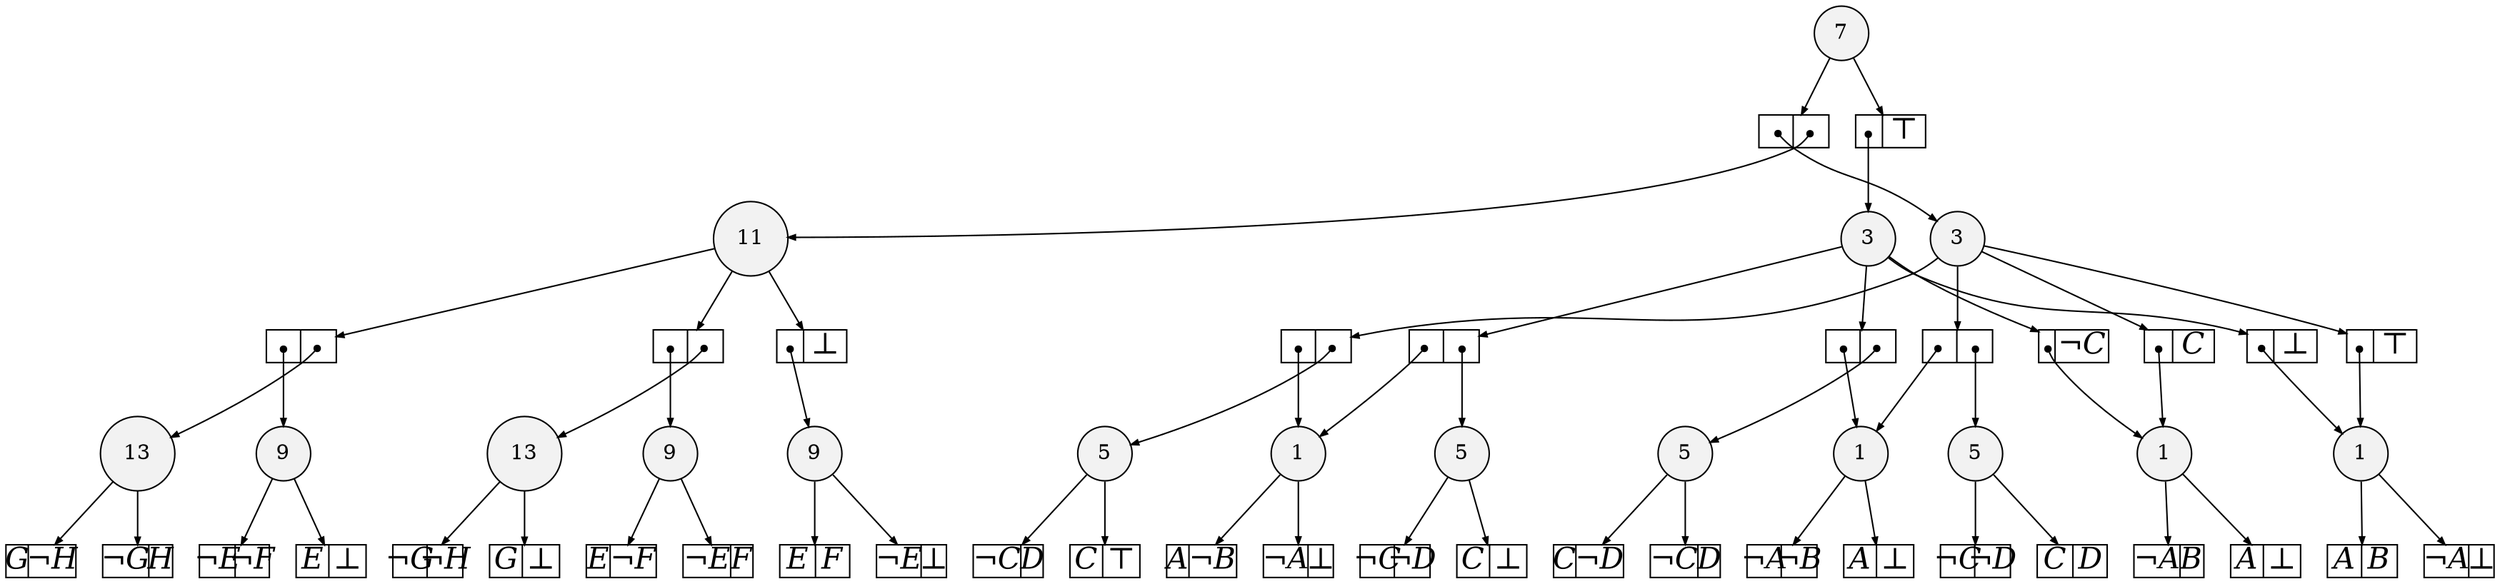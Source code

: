 
digraph sdd {

overlap=false

{rank=same; n69 n44 }
{rank=same; n70 }
{rank=same; n58 n55 n63 }
{rank=same; n71 }
{rank=same; n22 n47 n46 n39 }
{rank=same; n40 n48 }
{rank=same; n24 n29 n19 n34 }

n69 [label= "13",style=filled,fillcolor=gray95,shape=circle,height=.25,width=.25]; 
n69e0
      [label= "<L>G|<R>&not;H",
      shape=record,
      fontsize=20,
      fontname="Times-Italic",
      fillcolor=white,
      style=filled,
      fixedsize=true,
      height=.30, 
      width=.65];

n69->n69e0 [arrowsize=.50];
n69e1
      [label= "<L>&not;G|<R>H",
      shape=record,
      fontsize=20,
      fontname="Times-Italic",
      fillcolor=white,
      style=filled,
      fixedsize=true,
      height=.30, 
      width=.65];

n69->n69e1 [arrowsize=.50];
n44 [label= "13",style=filled,fillcolor=gray95,shape=circle,height=.25,width=.25]; 
n44e0
      [label= "<L>&not;G|<R>&not;H",
      shape=record,
      fontsize=20,
      fontname="Times-Italic",
      fillcolor=white,
      style=filled,
      fixedsize=true,
      height=.30, 
      width=.65];

n44->n44e0 [arrowsize=.50];
n44e1
      [label= "<L>G|<R>&#8869;",
      shape=record,
      fontsize=20,
      fontname="Times-Italic",
      fillcolor=white,
      style=filled,
      fixedsize=true,
      height=.30, 
      width=.65];

n44->n44e1 [arrowsize=.50];
n70 [label= "11",style=filled,fillcolor=gray95,shape=circle,height=.25,width=.25]; 
n70e0
      [label= "<L>|<R>",
      shape=record,
      fontsize=20,
      fontname="Times-Italic",
      fillcolor=white,
      style=filled,
      fixedsize=true,
      height=.30, 
      width=.65];

n70->n70e0 [arrowsize=.50];
n70e0:L:c->n58 [arrowsize=.50,tailclip=false,arrowtail=dot,dir=both];
n70e0:R:c->n69 [arrowsize=.50,tailclip=false,arrowtail=dot,dir=both];
n70e1
      [label= "<L>|<R>",
      shape=record,
      fontsize=20,
      fontname="Times-Italic",
      fillcolor=white,
      style=filled,
      fixedsize=true,
      height=.30, 
      width=.65];

n70->n70e1 [arrowsize=.50];
n70e1:L:c->n55 [arrowsize=.50,tailclip=false,arrowtail=dot,dir=both];
n70e1:R:c->n44 [arrowsize=.50,tailclip=false,arrowtail=dot,dir=both];
n70e2
      [label= "<L>|<R>&#8869;",
      shape=record,
      fontsize=20,
      fontname="Times-Italic",
      fillcolor=white,
      style=filled,
      fixedsize=true,
      height=.30, 
      width=.65];

n70->n70e2 [arrowsize=.50];
n70e2:L:c->n63 [arrowsize=.50,tailclip=false,arrowtail=dot,dir=both];
n58 [label= "9",style=filled,fillcolor=gray95,shape=circle,height=.25,width=.25]; 
n58e0
      [label= "<L>&not;E|<R>&not;F",
      shape=record,
      fontsize=20,
      fontname="Times-Italic",
      fillcolor=white,
      style=filled,
      fixedsize=true,
      height=.30, 
      width=.65];

n58->n58e0 [arrowsize=.50];
n58e1
      [label= "<L>E|<R>&#8869;",
      shape=record,
      fontsize=20,
      fontname="Times-Italic",
      fillcolor=white,
      style=filled,
      fixedsize=true,
      height=.30, 
      width=.65];

n58->n58e1 [arrowsize=.50];
n55 [label= "9",style=filled,fillcolor=gray95,shape=circle,height=.25,width=.25]; 
n55e0
      [label= "<L>E|<R>&not;F",
      shape=record,
      fontsize=20,
      fontname="Times-Italic",
      fillcolor=white,
      style=filled,
      fixedsize=true,
      height=.30, 
      width=.65];

n55->n55e0 [arrowsize=.50];
n55e1
      [label= "<L>&not;E|<R>F",
      shape=record,
      fontsize=20,
      fontname="Times-Italic",
      fillcolor=white,
      style=filled,
      fixedsize=true,
      height=.30, 
      width=.65];

n55->n55e1 [arrowsize=.50];
n63 [label= "9",style=filled,fillcolor=gray95,shape=circle,height=.25,width=.25]; 
n63e0
      [label= "<L>E|<R>F",
      shape=record,
      fontsize=20,
      fontname="Times-Italic",
      fillcolor=white,
      style=filled,
      fixedsize=true,
      height=.30, 
      width=.65];

n63->n63e0 [arrowsize=.50];
n63e1
      [label= "<L>&not;E|<R>&#8869;",
      shape=record,
      fontsize=20,
      fontname="Times-Italic",
      fillcolor=white,
      style=filled,
      fixedsize=true,
      height=.30, 
      width=.65];

n63->n63e1 [arrowsize=.50];
n71 [label= "7",style=filled,fillcolor=gray95,shape=circle,height=.25,width=.25]; 
n71e0
      [label= "<L>|<R>",
      shape=record,
      fontsize=20,
      fontname="Times-Italic",
      fillcolor=white,
      style=filled,
      fixedsize=true,
      height=.30, 
      width=.65];

n71->n71e0 [arrowsize=.50];
n71e0:L:c->n48 [arrowsize=.50,tailclip=false,arrowtail=dot,dir=both];
n71e0:R:c->n70 [arrowsize=.50,tailclip=false,arrowtail=dot,dir=both];
n71e1
      [label= "<L>|<R>&#8868;",
      shape=record,
      fontsize=20,
      fontname="Times-Italic",
      fillcolor=white,
      style=filled,
      fixedsize=true,
      height=.30, 
      width=.65];

n71->n71e1 [arrowsize=.50];
n71e1:L:c->n40 [arrowsize=.50,tailclip=false,arrowtail=dot,dir=both];
n22 [label= "5",style=filled,fillcolor=gray95,shape=circle,height=.25,width=.25]; 
n22e0
      [label= "<L>&not;C|<R>&not;D",
      shape=record,
      fontsize=20,
      fontname="Times-Italic",
      fillcolor=white,
      style=filled,
      fixedsize=true,
      height=.30, 
      width=.65];

n22->n22e0 [arrowsize=.50];
n22e1
      [label= "<L>C|<R>&#8869;",
      shape=record,
      fontsize=20,
      fontname="Times-Italic",
      fillcolor=white,
      style=filled,
      fixedsize=true,
      height=.30, 
      width=.65];

n22->n22e1 [arrowsize=.50];
n47 [label= "5",style=filled,fillcolor=gray95,shape=circle,height=.25,width=.25]; 
n47e0
      [label= "<L>&not;C|<R>D",
      shape=record,
      fontsize=20,
      fontname="Times-Italic",
      fillcolor=white,
      style=filled,
      fixedsize=true,
      height=.30, 
      width=.65];

n47->n47e0 [arrowsize=.50];
n47e1
      [label= "<L>C|<R>&#8868;",
      shape=record,
      fontsize=20,
      fontname="Times-Italic",
      fillcolor=white,
      style=filled,
      fixedsize=true,
      height=.30, 
      width=.65];

n47->n47e1 [arrowsize=.50];
n46 [label= "5",style=filled,fillcolor=gray95,shape=circle,height=.25,width=.25]; 
n46e0
      [label= "<L>&not;C|<R>&not;D",
      shape=record,
      fontsize=20,
      fontname="Times-Italic",
      fillcolor=white,
      style=filled,
      fixedsize=true,
      height=.30, 
      width=.65];

n46->n46e0 [arrowsize=.50];
n46e1
      [label= "<L>C|<R>D",
      shape=record,
      fontsize=20,
      fontname="Times-Italic",
      fillcolor=white,
      style=filled,
      fixedsize=true,
      height=.30, 
      width=.65];

n46->n46e1 [arrowsize=.50];
n39 [label= "5",style=filled,fillcolor=gray95,shape=circle,height=.25,width=.25]; 
n39e0
      [label= "<L>C|<R>&not;D",
      shape=record,
      fontsize=20,
      fontname="Times-Italic",
      fillcolor=white,
      style=filled,
      fixedsize=true,
      height=.30, 
      width=.65];

n39->n39e0 [arrowsize=.50];
n39e1
      [label= "<L>&not;C|<R>D",
      shape=record,
      fontsize=20,
      fontname="Times-Italic",
      fillcolor=white,
      style=filled,
      fixedsize=true,
      height=.30, 
      width=.65];

n39->n39e1 [arrowsize=.50];
n40 [label= "3",style=filled,fillcolor=gray95,shape=circle,height=.25,width=.25]; 
n40e0
      [label= "<L>|<R>",
      shape=record,
      fontsize=20,
      fontname="Times-Italic",
      fillcolor=white,
      style=filled,
      fixedsize=true,
      height=.30, 
      width=.65];

n40->n40e0 [arrowsize=.50];
n40e0:L:c->n29 [arrowsize=.50,tailclip=false,arrowtail=dot,dir=both];
n40e0:R:c->n39 [arrowsize=.50,tailclip=false,arrowtail=dot,dir=both];
n40e1
      [label= "<L>|<R>",
      shape=record,
      fontsize=20,
      fontname="Times-Italic",
      fillcolor=white,
      style=filled,
      fixedsize=true,
      height=.30, 
      width=.65];

n40->n40e1 [arrowsize=.50];
n40e1:L:c->n19 [arrowsize=.50,tailclip=false,arrowtail=dot,dir=both];
n40e1:R:c->n22 [arrowsize=.50,tailclip=false,arrowtail=dot,dir=both];
n40e2
      [label= "<L>|<R>&not;C",
      shape=record,
      fontsize=20,
      fontname="Times-Italic",
      fillcolor=white,
      style=filled,
      fixedsize=true,
      height=.30, 
      width=.65];

n40->n40e2 [arrowsize=.50];
n40e2:L:c->n24 [arrowsize=.50,tailclip=false,arrowtail=dot,dir=both];
n40e3
      [label= "<L>|<R>&#8869;",
      shape=record,
      fontsize=20,
      fontname="Times-Italic",
      fillcolor=white,
      style=filled,
      fixedsize=true,
      height=.30, 
      width=.65];

n40->n40e3 [arrowsize=.50];
n40e3:L:c->n34 [arrowsize=.50,tailclip=false,arrowtail=dot,dir=both];
n48 [label= "3",style=filled,fillcolor=gray95,shape=circle,height=.25,width=.25]; 
n48e0
      [label= "<L>|<R>",
      shape=record,
      fontsize=20,
      fontname="Times-Italic",
      fillcolor=white,
      style=filled,
      fixedsize=true,
      height=.30, 
      width=.65];

n48->n48e0 [arrowsize=.50];
n48e0:L:c->n19 [arrowsize=.50,tailclip=false,arrowtail=dot,dir=both];
n48e0:R:c->n47 [arrowsize=.50,tailclip=false,arrowtail=dot,dir=both];
n48e1
      [label= "<L>|<R>",
      shape=record,
      fontsize=20,
      fontname="Times-Italic",
      fillcolor=white,
      style=filled,
      fixedsize=true,
      height=.30, 
      width=.65];

n48->n48e1 [arrowsize=.50];
n48e1:L:c->n29 [arrowsize=.50,tailclip=false,arrowtail=dot,dir=both];
n48e1:R:c->n46 [arrowsize=.50,tailclip=false,arrowtail=dot,dir=both];
n48e2
      [label= "<L>|<R>C",
      shape=record,
      fontsize=20,
      fontname="Times-Italic",
      fillcolor=white,
      style=filled,
      fixedsize=true,
      height=.30, 
      width=.65];

n48->n48e2 [arrowsize=.50];
n48e2:L:c->n24 [arrowsize=.50,tailclip=false,arrowtail=dot,dir=both];
n48e3
      [label= "<L>|<R>&#8868;",
      shape=record,
      fontsize=20,
      fontname="Times-Italic",
      fillcolor=white,
      style=filled,
      fixedsize=true,
      height=.30, 
      width=.65];

n48->n48e3 [arrowsize=.50];
n48e3:L:c->n34 [arrowsize=.50,tailclip=false,arrowtail=dot,dir=both];
n24 [label= "1",style=filled,fillcolor=gray95,shape=circle,height=.25,width=.25]; 
n24e0
      [label= "<L>&not;A|<R>B",
      shape=record,
      fontsize=20,
      fontname="Times-Italic",
      fillcolor=white,
      style=filled,
      fixedsize=true,
      height=.30, 
      width=.65];

n24->n24e0 [arrowsize=.50];
n24e1
      [label= "<L>A|<R>&#8869;",
      shape=record,
      fontsize=20,
      fontname="Times-Italic",
      fillcolor=white,
      style=filled,
      fixedsize=true,
      height=.30, 
      width=.65];

n24->n24e1 [arrowsize=.50];
n29 [label= "1",style=filled,fillcolor=gray95,shape=circle,height=.25,width=.25]; 
n29e0
      [label= "<L>&not;A|<R>&not;B",
      shape=record,
      fontsize=20,
      fontname="Times-Italic",
      fillcolor=white,
      style=filled,
      fixedsize=true,
      height=.30, 
      width=.65];

n29->n29e0 [arrowsize=.50];
n29e1
      [label= "<L>A|<R>&#8869;",
      shape=record,
      fontsize=20,
      fontname="Times-Italic",
      fillcolor=white,
      style=filled,
      fixedsize=true,
      height=.30, 
      width=.65];

n29->n29e1 [arrowsize=.50];
n19 [label= "1",style=filled,fillcolor=gray95,shape=circle,height=.25,width=.25]; 
n19e0
      [label= "<L>A|<R>&not;B",
      shape=record,
      fontsize=20,
      fontname="Times-Italic",
      fillcolor=white,
      style=filled,
      fixedsize=true,
      height=.30, 
      width=.65];

n19->n19e0 [arrowsize=.50];
n19e1
      [label= "<L>&not;A|<R>&#8869;",
      shape=record,
      fontsize=20,
      fontname="Times-Italic",
      fillcolor=white,
      style=filled,
      fixedsize=true,
      height=.30, 
      width=.65];

n19->n19e1 [arrowsize=.50];
n34 [label= "1",style=filled,fillcolor=gray95,shape=circle,height=.25,width=.25]; 
n34e0
      [label= "<L>A|<R>B",
      shape=record,
      fontsize=20,
      fontname="Times-Italic",
      fillcolor=white,
      style=filled,
      fixedsize=true,
      height=.30, 
      width=.65];

n34->n34e0 [arrowsize=.50];
n34e1
      [label= "<L>&not;A|<R>&#8869;",
      shape=record,
      fontsize=20,
      fontname="Times-Italic",
      fillcolor=white,
      style=filled,
      fixedsize=true,
      height=.30, 
      width=.65];

n34->n34e1 [arrowsize=.50];


}